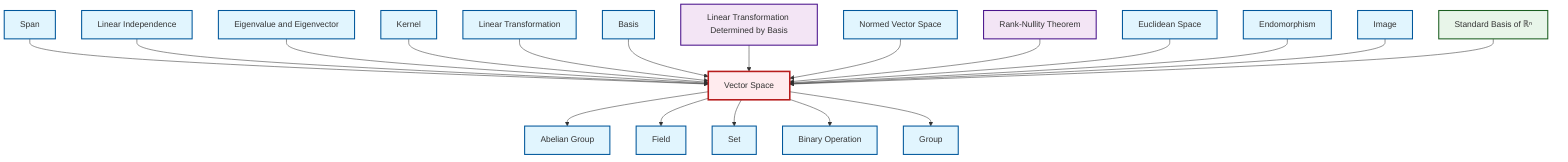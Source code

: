 graph TD
    classDef definition fill:#e1f5fe,stroke:#01579b,stroke-width:2px
    classDef theorem fill:#f3e5f5,stroke:#4a148c,stroke-width:2px
    classDef axiom fill:#fff3e0,stroke:#e65100,stroke-width:2px
    classDef example fill:#e8f5e9,stroke:#1b5e20,stroke-width:2px
    classDef current fill:#ffebee,stroke:#b71c1c,stroke-width:3px
    def-normed-vector-space["Normed Vector Space"]:::definition
    def-linear-transformation["Linear Transformation"]:::definition
    ex-standard-basis-rn["Standard Basis of ℝⁿ"]:::example
    def-set["Set"]:::definition
    def-euclidean-space["Euclidean Space"]:::definition
    def-vector-space["Vector Space"]:::definition
    def-basis["Basis"]:::definition
    def-binary-operation["Binary Operation"]:::definition
    def-kernel["Kernel"]:::definition
    def-group["Group"]:::definition
    def-abelian-group["Abelian Group"]:::definition
    def-endomorphism["Endomorphism"]:::definition
    thm-rank-nullity["Rank-Nullity Theorem"]:::theorem
    def-linear-independence["Linear Independence"]:::definition
    def-span["Span"]:::definition
    thm-linear-transformation-basis["Linear Transformation Determined by Basis"]:::theorem
    def-field["Field"]:::definition
    def-eigenvalue-eigenvector["Eigenvalue and Eigenvector"]:::definition
    def-image["Image"]:::definition
    def-span --> def-vector-space
    def-vector-space --> def-abelian-group
    def-vector-space --> def-field
    def-linear-independence --> def-vector-space
    def-eigenvalue-eigenvector --> def-vector-space
    def-kernel --> def-vector-space
    def-linear-transformation --> def-vector-space
    def-basis --> def-vector-space
    thm-linear-transformation-basis --> def-vector-space
    def-vector-space --> def-set
    def-normed-vector-space --> def-vector-space
    def-vector-space --> def-binary-operation
    thm-rank-nullity --> def-vector-space
    def-euclidean-space --> def-vector-space
    def-endomorphism --> def-vector-space
    def-vector-space --> def-group
    def-image --> def-vector-space
    ex-standard-basis-rn --> def-vector-space
    class def-vector-space current